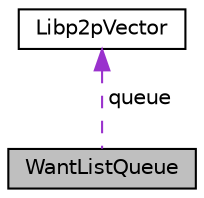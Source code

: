 digraph "WantListQueue"
{
  edge [fontname="Helvetica",fontsize="10",labelfontname="Helvetica",labelfontsize="10"];
  node [fontname="Helvetica",fontsize="10",shape=record];
  Node1 [label="WantListQueue",height=0.2,width=0.4,color="black", fillcolor="grey75", style="filled", fontcolor="black"];
  Node2 -> Node1 [dir="back",color="darkorchid3",fontsize="10",style="dashed",label=" queue" ,fontname="Helvetica"];
  Node2 [label="Libp2pVector",height=0.2,width=0.4,color="black", fillcolor="white", style="filled",URL="$struct_libp2p_vector.html"];
}
